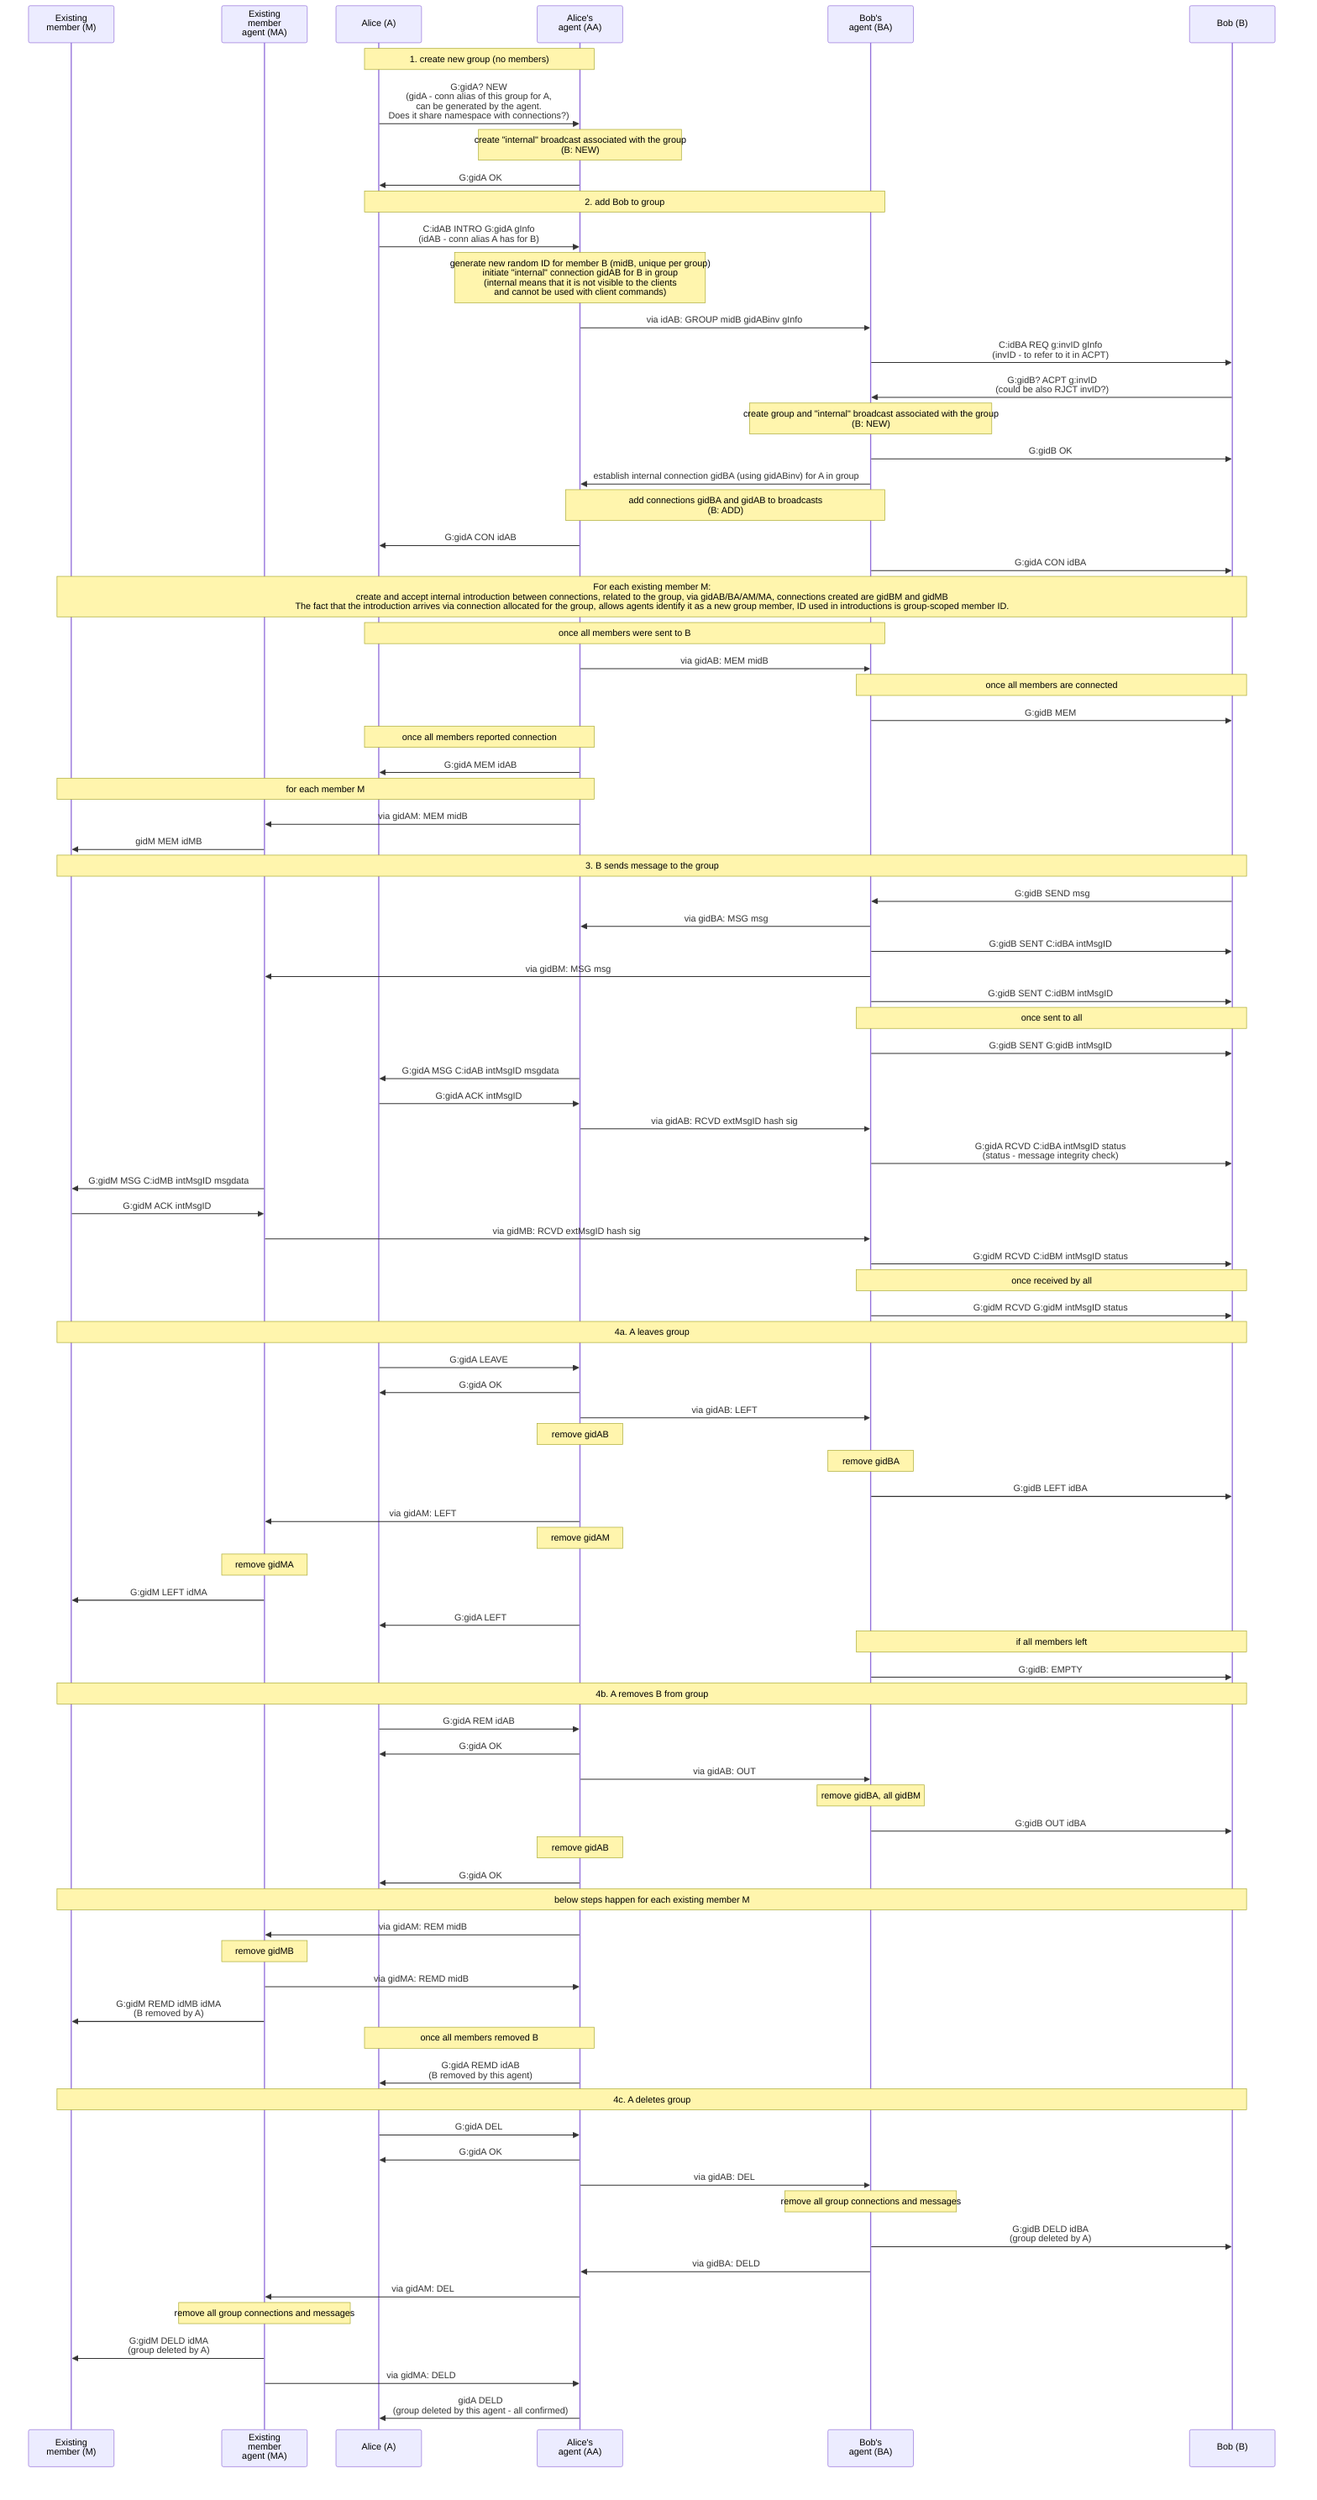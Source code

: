 sequenceDiagram
  participant M as Existing<br>member (M)
  participant MA as Existing<br>member<br>agent (MA)
  participant A as Alice (A)
  participant AA as Alice's<br>agent (AA)
  participant BA as Bob's<br>agent (BA)
  participant B as Bob (B)

  note over A, AA: 1. create new group (no members)
  A ->> AA: G:gidA? NEW<br>(gidA - conn alias of this group for A,<br>can be generated by the agent.<br>Does it share namespace with connections?)

  note over AA: create "internal" broadcast associated with the group<br>(B: NEW)

  AA ->> A: G:gidA OK

  note over A, BA: 2. add Bob to group

  A ->> AA: C:idAB INTRO G:gidA gInfo<br>(idAB - conn alias A has for B)
  
  note over AA: generate new random ID for member B (midB, unique per group)<br>initiate "internal" connection gidAB for B in group<br>(internal means that it is not visible to the clients<br>and cannot be used with client commands)

  AA ->> BA: via idAB: GROUP midB gidABinv gInfo
  BA ->> B: C:idBA REQ g:invID gInfo<br>(invID - to refer to it in ACPT)
  B ->> BA: G:gidB? ACPT g:invID<br>(could be also RJCT invID?)

  note over BA: create group and "internal" broadcast associated with the group<br>(B: NEW)

  BA ->> B: G:gidB OK

  BA ->> AA: establish internal connection gidBA (using gidABinv) for A in group

  note over BA, AA: add connections gidBA and gidAB to broadcasts<br>(B: ADD)
 
  AA ->> A: G:gidA CON idAB
  BA ->> B: G:gidA CON idBA

  note over M, B: For each existing member M:<br>create and accept internal introduction between connections, related to the group, via gidAB/BA/AM/MA, connections created are gidBM and gidMB<br>The fact that the introduction arrives via connection allocated for the group, allows agents identify it as a new group member, ID used in introductions is group-scoped member ID.

  note over A, BA: once all members were sent to B
  AA ->> BA: via gidAB: MEM midB

  note over BA, B: once all members are connected
  BA ->> B: G:gidB MEM

  note over A, AA: once all members reported connection
  AA ->> A: G:gidA MEM idAB

  note over M, AA: for each member M

  AA ->> MA: via gidAM: MEM midB
  MA ->> M: gidM MEM idMB
  
  note over M, B: 3. B sends message to the group

  B ->> BA: G:gidB SEND msg
  BA ->> AA: via gidBA: MSG msg
  BA ->> B: G:gidB SENT C:idBA intMsgID
  BA ->> MA: via gidBM: MSG msg
  BA ->> B: G:gidB SENT C:idBM intMsgID
  
  note over BA, B: once sent to all
  BA ->> B: G:gidB SENT G:gidB intMsgID

  AA ->> A: G:gidA MSG C:idAB intMsgID msgdata
  A ->> AA: G:gidA ACK intMsgID
  AA ->> BA: via gidAB: RCVD extMsgID hash sig
  BA ->> B: G:gidA RCVD C:idBA intMsgID status<br>(status - message integrity check)

  MA ->> M: G:gidM MSG C:idMB intMsgID msgdata
  M ->> MA: G:gidM ACK intMsgID
  MA ->> BA: via gidMB: RCVD extMsgID hash sig
  BA ->> B: G:gidM RCVD C:idBM intMsgID status

  note over BA, B: once received by all
  BA ->> B: G:gidM RCVD G:gidM intMsgID status

  note over M, B: 4a. A leaves group

  A ->> AA: G:gidA LEAVE
  AA ->> A: G:gidA OK
  AA ->> BA: via gidAB: LEFT
  note over AA: remove gidAB
  note over BA: remove gidBA
  BA ->> B: G:gidB LEFT idBA

  AA ->> MA: via gidAM: LEFT
  note over AA: remove gidAM
  note over MA: remove gidMA
  MA ->> M: G:gidM LEFT idMA

  AA ->> A: G:gidA LEFT

  note over B, BA: if all members left
  BA ->> B: G:gidB: EMPTY

  note over M, B: 4b. A removes B from group

  A ->> AA: G:gidA REM idAB
  AA ->> A: G:gidA OK
  AA ->> BA: via gidAB: OUT
  note over BA: remove gidBA, all gidBM
  BA ->> B: G:gidB OUT idBA

  note over AA: remove gidAB
  AA ->> A: G:gidA OK

  note over M, B: below steps happen for each existing member M

  AA ->> MA: via gidAM: REM midB
  note over MA: remove gidMB
  MA ->> AA: via gidMA: REMD midB
  MA ->> M: G:gidM REMD idMB idMA<br>(B removed by A)

  note over A, AA: once all members removed B

  AA ->> A: G:gidA REMD idAB<br>(B removed by this agent)

  note over M, B: 4c. A deletes group
  A ->> AA: G:gidA DEL
  AA ->> A: G:gidA OK
  
  AA ->> BA: via gidAB: DEL
  note over BA: remove all group connections and messages
  BA ->> B: G:gidB DELD idBA<br>(group deleted by A)
  BA ->> AA: via gidBA: DELD

  AA ->> MA: via gidAM: DEL
  note over MA: remove all group connections and messages
  MA ->> M: G:gidM DELD idMA<br>(group deleted by A)
  MA ->> AA: via gidMA: DELD

  AA ->> A: gidA DELD<br>(group deleted by this agent - all confirmed)